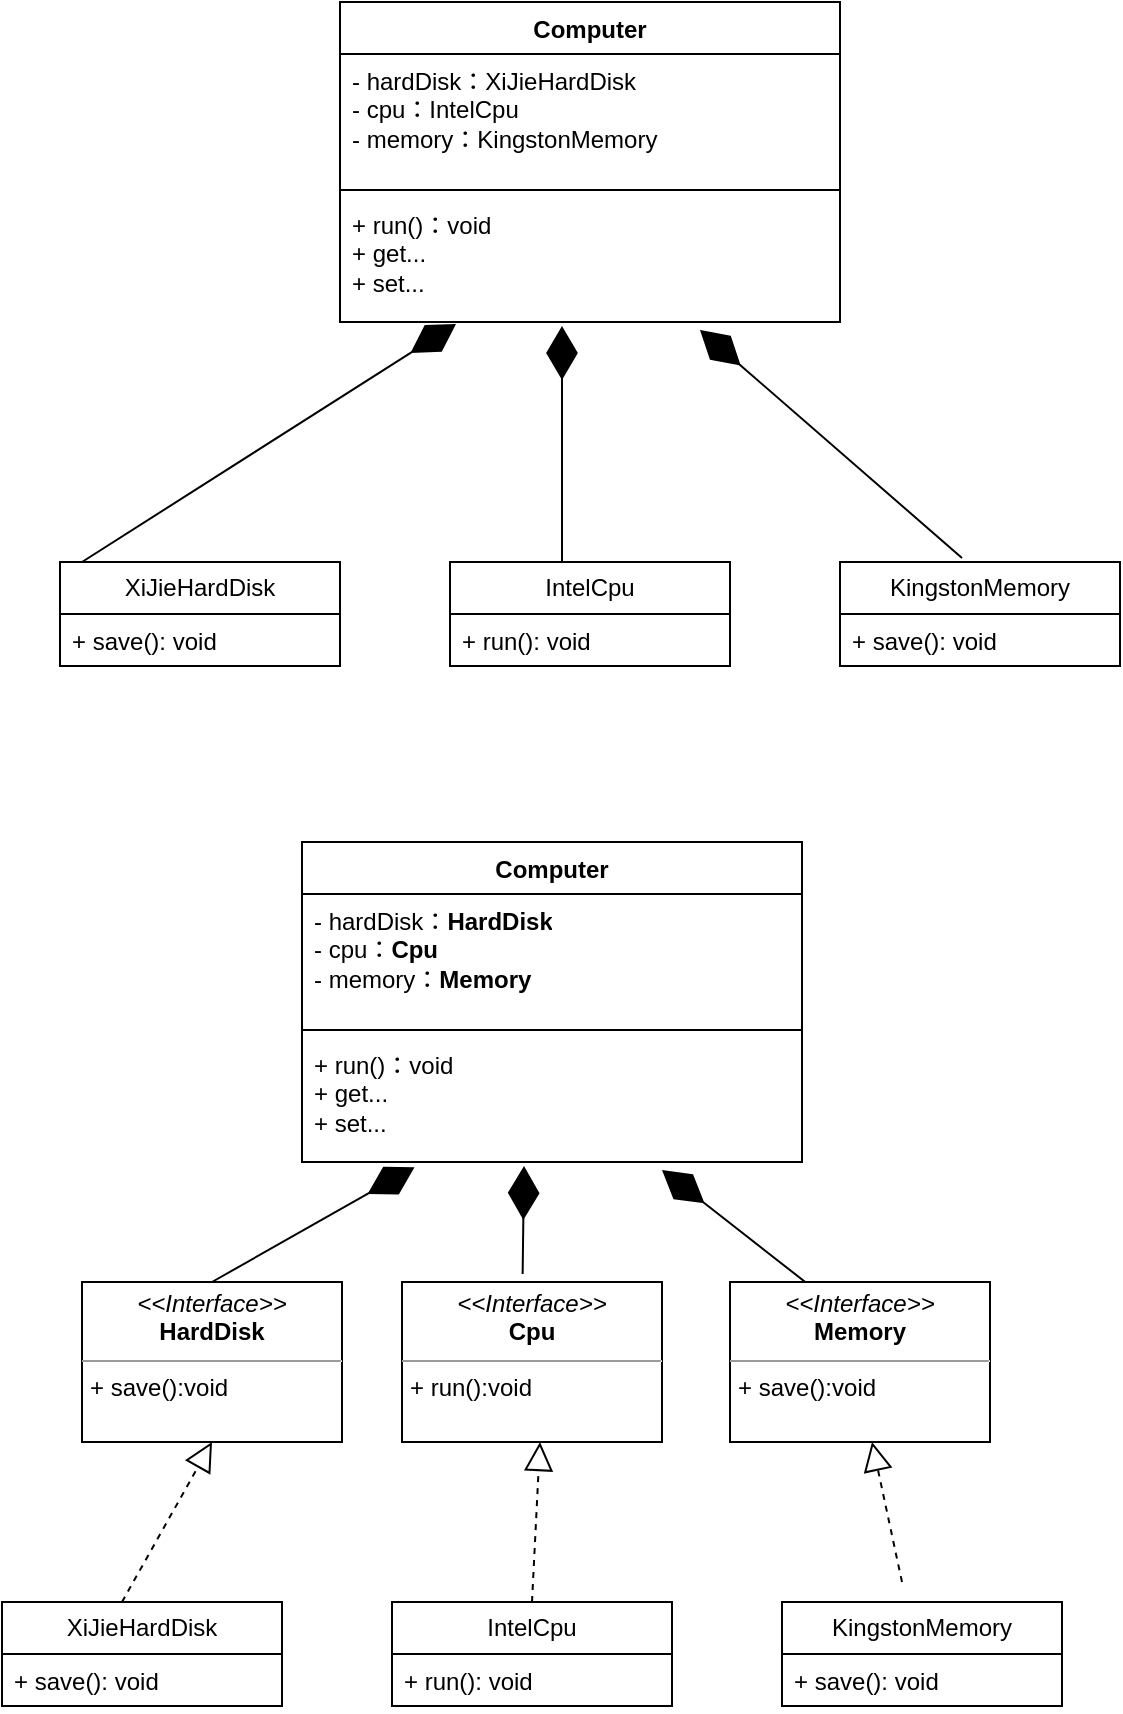<mxfile version="22.1.0" type="github">
  <diagram id="C5RBs43oDa-KdzZeNtuy" name="Page-1">
    <mxGraphModel dx="1688" dy="954" grid="1" gridSize="10" guides="1" tooltips="1" connect="1" arrows="1" fold="1" page="1" pageScale="1" pageWidth="827" pageHeight="1169" math="0" shadow="0">
      <root>
        <mxCell id="WIyWlLk6GJQsqaUBKTNV-0" />
        <mxCell id="WIyWlLk6GJQsqaUBKTNV-1" parent="WIyWlLk6GJQsqaUBKTNV-0" />
        <mxCell id="mGRF8c_bKrWGQUzkSZ0Z-2" value="Computer" style="swimlane;fontStyle=1;align=center;verticalAlign=top;childLayout=stackLayout;horizontal=1;startSize=26;horizontalStack=0;resizeParent=1;resizeParentMax=0;resizeLast=0;collapsible=1;marginBottom=0;whiteSpace=wrap;html=1;" vertex="1" parent="WIyWlLk6GJQsqaUBKTNV-1">
          <mxGeometry x="289" y="180" width="250" height="160" as="geometry">
            <mxRectangle x="120" y="170" width="100" height="30" as="alternateBounds" />
          </mxGeometry>
        </mxCell>
        <mxCell id="mGRF8c_bKrWGQUzkSZ0Z-3" value="- hardDisk：XiJieHardDisk&lt;br&gt;- cpu：IntelCpu&lt;br&gt;- memory：KingstonMemory" style="text;strokeColor=none;fillColor=none;align=left;verticalAlign=top;spacingLeft=4;spacingRight=4;overflow=hidden;rotatable=0;points=[[0,0.5],[1,0.5]];portConstraint=eastwest;whiteSpace=wrap;html=1;" vertex="1" parent="mGRF8c_bKrWGQUzkSZ0Z-2">
          <mxGeometry y="26" width="250" height="64" as="geometry" />
        </mxCell>
        <mxCell id="mGRF8c_bKrWGQUzkSZ0Z-4" value="" style="line;strokeWidth=1;fillColor=none;align=left;verticalAlign=middle;spacingTop=-1;spacingLeft=3;spacingRight=3;rotatable=0;labelPosition=right;points=[];portConstraint=eastwest;strokeColor=inherit;" vertex="1" parent="mGRF8c_bKrWGQUzkSZ0Z-2">
          <mxGeometry y="90" width="250" height="8" as="geometry" />
        </mxCell>
        <mxCell id="mGRF8c_bKrWGQUzkSZ0Z-5" value="+ run()：void&lt;br&gt;+ get...&lt;br&gt;+ set..." style="text;strokeColor=none;fillColor=none;align=left;verticalAlign=top;spacingLeft=4;spacingRight=4;overflow=hidden;rotatable=0;points=[[0,0.5],[1,0.5]];portConstraint=eastwest;whiteSpace=wrap;html=1;" vertex="1" parent="mGRF8c_bKrWGQUzkSZ0Z-2">
          <mxGeometry y="98" width="250" height="62" as="geometry" />
        </mxCell>
        <mxCell id="mGRF8c_bKrWGQUzkSZ0Z-20" value="XiJieHardDisk" style="swimlane;fontStyle=0;childLayout=stackLayout;horizontal=1;startSize=26;fillColor=none;horizontalStack=0;resizeParent=1;resizeParentMax=0;resizeLast=0;collapsible=1;marginBottom=0;whiteSpace=wrap;html=1;" vertex="1" parent="WIyWlLk6GJQsqaUBKTNV-1">
          <mxGeometry x="149" y="460" width="140" height="52" as="geometry" />
        </mxCell>
        <mxCell id="mGRF8c_bKrWGQUzkSZ0Z-22" value="+ save(): void&lt;br&gt;" style="text;strokeColor=none;fillColor=none;align=left;verticalAlign=top;spacingLeft=4;spacingRight=4;overflow=hidden;rotatable=0;points=[[0,0.5],[1,0.5]];portConstraint=eastwest;whiteSpace=wrap;html=1;" vertex="1" parent="mGRF8c_bKrWGQUzkSZ0Z-20">
          <mxGeometry y="26" width="140" height="26" as="geometry" />
        </mxCell>
        <mxCell id="mGRF8c_bKrWGQUzkSZ0Z-25" value="IntelCpu" style="swimlane;fontStyle=0;childLayout=stackLayout;horizontal=1;startSize=26;fillColor=none;horizontalStack=0;resizeParent=1;resizeParentMax=0;resizeLast=0;collapsible=1;marginBottom=0;whiteSpace=wrap;html=1;" vertex="1" parent="WIyWlLk6GJQsqaUBKTNV-1">
          <mxGeometry x="344" y="460" width="140" height="52" as="geometry" />
        </mxCell>
        <mxCell id="mGRF8c_bKrWGQUzkSZ0Z-26" value="+ run(): void" style="text;strokeColor=none;fillColor=none;align=left;verticalAlign=top;spacingLeft=4;spacingRight=4;overflow=hidden;rotatable=0;points=[[0,0.5],[1,0.5]];portConstraint=eastwest;whiteSpace=wrap;html=1;" vertex="1" parent="mGRF8c_bKrWGQUzkSZ0Z-25">
          <mxGeometry y="26" width="140" height="26" as="geometry" />
        </mxCell>
        <mxCell id="mGRF8c_bKrWGQUzkSZ0Z-29" value="KingstonMemory" style="swimlane;fontStyle=0;childLayout=stackLayout;horizontal=1;startSize=26;fillColor=none;horizontalStack=0;resizeParent=1;resizeParentMax=0;resizeLast=0;collapsible=1;marginBottom=0;whiteSpace=wrap;html=1;" vertex="1" parent="WIyWlLk6GJQsqaUBKTNV-1">
          <mxGeometry x="539" y="460" width="140" height="52" as="geometry" />
        </mxCell>
        <mxCell id="mGRF8c_bKrWGQUzkSZ0Z-30" value="+ save(): void&lt;br&gt;" style="text;strokeColor=none;fillColor=none;align=left;verticalAlign=top;spacingLeft=4;spacingRight=4;overflow=hidden;rotatable=0;points=[[0,0.5],[1,0.5]];portConstraint=eastwest;whiteSpace=wrap;html=1;" vertex="1" parent="mGRF8c_bKrWGQUzkSZ0Z-29">
          <mxGeometry y="26" width="140" height="26" as="geometry" />
        </mxCell>
        <mxCell id="mGRF8c_bKrWGQUzkSZ0Z-36" value="" style="endArrow=diamondThin;endFill=1;endSize=24;html=1;rounded=0;entryX=0.232;entryY=1.016;entryDx=0;entryDy=0;entryPerimeter=0;" edge="1" parent="WIyWlLk6GJQsqaUBKTNV-1" target="mGRF8c_bKrWGQUzkSZ0Z-5">
          <mxGeometry width="160" relative="1" as="geometry">
            <mxPoint x="160" y="460" as="sourcePoint" />
            <mxPoint x="320" y="460" as="targetPoint" />
          </mxGeometry>
        </mxCell>
        <mxCell id="mGRF8c_bKrWGQUzkSZ0Z-38" value="" style="endArrow=diamondThin;endFill=1;endSize=24;html=1;rounded=0;entryX=0.444;entryY=1.032;entryDx=0;entryDy=0;entryPerimeter=0;" edge="1" parent="WIyWlLk6GJQsqaUBKTNV-1" target="mGRF8c_bKrWGQUzkSZ0Z-5">
          <mxGeometry width="160" relative="1" as="geometry">
            <mxPoint x="400" y="460" as="sourcePoint" />
            <mxPoint x="587" y="341" as="targetPoint" />
          </mxGeometry>
        </mxCell>
        <mxCell id="mGRF8c_bKrWGQUzkSZ0Z-39" value="" style="endArrow=diamondThin;endFill=1;endSize=24;html=1;rounded=0;entryX=0.72;entryY=1.065;entryDx=0;entryDy=0;entryPerimeter=0;" edge="1" parent="WIyWlLk6GJQsqaUBKTNV-1" target="mGRF8c_bKrWGQUzkSZ0Z-5">
          <mxGeometry width="160" relative="1" as="geometry">
            <mxPoint x="600" y="458" as="sourcePoint" />
            <mxPoint x="600" y="340" as="targetPoint" />
          </mxGeometry>
        </mxCell>
        <mxCell id="mGRF8c_bKrWGQUzkSZ0Z-56" value="Computer" style="swimlane;fontStyle=1;align=center;verticalAlign=top;childLayout=stackLayout;horizontal=1;startSize=26;horizontalStack=0;resizeParent=1;resizeParentMax=0;resizeLast=0;collapsible=1;marginBottom=0;whiteSpace=wrap;html=1;" vertex="1" parent="WIyWlLk6GJQsqaUBKTNV-1">
          <mxGeometry x="270" y="600" width="250" height="160" as="geometry">
            <mxRectangle x="120" y="170" width="100" height="30" as="alternateBounds" />
          </mxGeometry>
        </mxCell>
        <mxCell id="mGRF8c_bKrWGQUzkSZ0Z-57" value="- hardDisk：&lt;b style=&quot;border-color: var(--border-color); text-align: center;&quot;&gt;HardDisk&lt;/b&gt;&lt;br&gt;- cpu：&lt;b style=&quot;border-color: var(--border-color); text-align: center;&quot;&gt;Cpu&lt;/b&gt;&lt;br&gt;- memory：&lt;b style=&quot;border-color: var(--border-color); text-align: center;&quot;&gt;Memory&lt;br&gt;&lt;br&gt;&lt;/b&gt;" style="text;strokeColor=none;fillColor=none;align=left;verticalAlign=top;spacingLeft=4;spacingRight=4;overflow=hidden;rotatable=0;points=[[0,0.5],[1,0.5]];portConstraint=eastwest;whiteSpace=wrap;html=1;" vertex="1" parent="mGRF8c_bKrWGQUzkSZ0Z-56">
          <mxGeometry y="26" width="250" height="64" as="geometry" />
        </mxCell>
        <mxCell id="mGRF8c_bKrWGQUzkSZ0Z-58" value="" style="line;strokeWidth=1;fillColor=none;align=left;verticalAlign=middle;spacingTop=-1;spacingLeft=3;spacingRight=3;rotatable=0;labelPosition=right;points=[];portConstraint=eastwest;strokeColor=inherit;" vertex="1" parent="mGRF8c_bKrWGQUzkSZ0Z-56">
          <mxGeometry y="90" width="250" height="8" as="geometry" />
        </mxCell>
        <mxCell id="mGRF8c_bKrWGQUzkSZ0Z-59" value="+ run()：void&lt;br&gt;+ get...&lt;br&gt;+ set..." style="text;strokeColor=none;fillColor=none;align=left;verticalAlign=top;spacingLeft=4;spacingRight=4;overflow=hidden;rotatable=0;points=[[0,0.5],[1,0.5]];portConstraint=eastwest;whiteSpace=wrap;html=1;" vertex="1" parent="mGRF8c_bKrWGQUzkSZ0Z-56">
          <mxGeometry y="98" width="250" height="62" as="geometry" />
        </mxCell>
        <mxCell id="mGRF8c_bKrWGQUzkSZ0Z-60" value="XiJieHardDisk" style="swimlane;fontStyle=0;childLayout=stackLayout;horizontal=1;startSize=26;fillColor=none;horizontalStack=0;resizeParent=1;resizeParentMax=0;resizeLast=0;collapsible=1;marginBottom=0;whiteSpace=wrap;html=1;" vertex="1" parent="WIyWlLk6GJQsqaUBKTNV-1">
          <mxGeometry x="120" y="980" width="140" height="52" as="geometry" />
        </mxCell>
        <mxCell id="mGRF8c_bKrWGQUzkSZ0Z-61" value="+ save(): void&lt;br&gt;" style="text;strokeColor=none;fillColor=none;align=left;verticalAlign=top;spacingLeft=4;spacingRight=4;overflow=hidden;rotatable=0;points=[[0,0.5],[1,0.5]];portConstraint=eastwest;whiteSpace=wrap;html=1;" vertex="1" parent="mGRF8c_bKrWGQUzkSZ0Z-60">
          <mxGeometry y="26" width="140" height="26" as="geometry" />
        </mxCell>
        <mxCell id="mGRF8c_bKrWGQUzkSZ0Z-62" value="IntelCpu" style="swimlane;fontStyle=0;childLayout=stackLayout;horizontal=1;startSize=26;fillColor=none;horizontalStack=0;resizeParent=1;resizeParentMax=0;resizeLast=0;collapsible=1;marginBottom=0;whiteSpace=wrap;html=1;" vertex="1" parent="WIyWlLk6GJQsqaUBKTNV-1">
          <mxGeometry x="315" y="980" width="140" height="52" as="geometry" />
        </mxCell>
        <mxCell id="mGRF8c_bKrWGQUzkSZ0Z-63" value="+ run(): void" style="text;strokeColor=none;fillColor=none;align=left;verticalAlign=top;spacingLeft=4;spacingRight=4;overflow=hidden;rotatable=0;points=[[0,0.5],[1,0.5]];portConstraint=eastwest;whiteSpace=wrap;html=1;" vertex="1" parent="mGRF8c_bKrWGQUzkSZ0Z-62">
          <mxGeometry y="26" width="140" height="26" as="geometry" />
        </mxCell>
        <mxCell id="mGRF8c_bKrWGQUzkSZ0Z-64" value="KingstonMemory" style="swimlane;fontStyle=0;childLayout=stackLayout;horizontal=1;startSize=26;fillColor=none;horizontalStack=0;resizeParent=1;resizeParentMax=0;resizeLast=0;collapsible=1;marginBottom=0;whiteSpace=wrap;html=1;" vertex="1" parent="WIyWlLk6GJQsqaUBKTNV-1">
          <mxGeometry x="510" y="980" width="140" height="52" as="geometry" />
        </mxCell>
        <mxCell id="mGRF8c_bKrWGQUzkSZ0Z-65" value="+ save(): void&lt;br&gt;" style="text;strokeColor=none;fillColor=none;align=left;verticalAlign=top;spacingLeft=4;spacingRight=4;overflow=hidden;rotatable=0;points=[[0,0.5],[1,0.5]];portConstraint=eastwest;whiteSpace=wrap;html=1;" vertex="1" parent="mGRF8c_bKrWGQUzkSZ0Z-64">
          <mxGeometry y="26" width="140" height="26" as="geometry" />
        </mxCell>
        <mxCell id="mGRF8c_bKrWGQUzkSZ0Z-67" value="" style="endArrow=diamondThin;endFill=1;endSize=24;html=1;rounded=0;entryX=0.444;entryY=1.032;entryDx=0;entryDy=0;entryPerimeter=0;exitX=0.464;exitY=-0.05;exitDx=0;exitDy=0;exitPerimeter=0;" edge="1" parent="WIyWlLk6GJQsqaUBKTNV-1" target="mGRF8c_bKrWGQUzkSZ0Z-59" source="mGRF8c_bKrWGQUzkSZ0Z-72">
          <mxGeometry width="160" relative="1" as="geometry">
            <mxPoint x="381" y="880" as="sourcePoint" />
            <mxPoint x="568" y="761" as="targetPoint" />
          </mxGeometry>
        </mxCell>
        <mxCell id="mGRF8c_bKrWGQUzkSZ0Z-68" value="" style="endArrow=diamondThin;endFill=1;endSize=24;html=1;rounded=0;entryX=0.72;entryY=1.065;entryDx=0;entryDy=0;entryPerimeter=0;exitX=0.432;exitY=0.013;exitDx=0;exitDy=0;exitPerimeter=0;" edge="1" parent="WIyWlLk6GJQsqaUBKTNV-1" target="mGRF8c_bKrWGQUzkSZ0Z-59" source="mGRF8c_bKrWGQUzkSZ0Z-74">
          <mxGeometry width="160" relative="1" as="geometry">
            <mxPoint x="581" y="878" as="sourcePoint" />
            <mxPoint x="581" y="760" as="targetPoint" />
            <Array as="points">
              <mxPoint x="560" y="850" />
            </Array>
          </mxGeometry>
        </mxCell>
        <mxCell id="mGRF8c_bKrWGQUzkSZ0Z-70" value="" style="endArrow=diamondThin;endFill=1;endSize=24;html=1;rounded=0;entryX=0.225;entryY=1.043;entryDx=0;entryDy=0;entryPerimeter=0;exitX=0.5;exitY=0;exitDx=0;exitDy=0;" edge="1" parent="WIyWlLk6GJQsqaUBKTNV-1" source="mGRF8c_bKrWGQUzkSZ0Z-71" target="mGRF8c_bKrWGQUzkSZ0Z-59">
          <mxGeometry width="160" relative="1" as="geometry">
            <mxPoint x="141" y="880" as="sourcePoint" />
            <mxPoint x="174.52" y="860.8" as="targetPoint" />
          </mxGeometry>
        </mxCell>
        <mxCell id="mGRF8c_bKrWGQUzkSZ0Z-71" value="&lt;p style=&quot;margin:0px;margin-top:4px;text-align:center;&quot;&gt;&lt;i&gt;&amp;lt;&amp;lt;Interface&amp;gt;&amp;gt;&lt;/i&gt;&lt;br&gt;&lt;b&gt;HardDisk&lt;/b&gt;&lt;/p&gt;&lt;hr size=&quot;1&quot;&gt;&lt;p style=&quot;margin:0px;margin-left:4px;&quot;&gt;+ save():void&lt;/p&gt;" style="verticalAlign=top;align=left;overflow=fill;fontSize=12;fontFamily=Helvetica;html=1;whiteSpace=wrap;" vertex="1" parent="WIyWlLk6GJQsqaUBKTNV-1">
          <mxGeometry x="160" y="820" width="130" height="80" as="geometry" />
        </mxCell>
        <mxCell id="mGRF8c_bKrWGQUzkSZ0Z-72" value="&lt;p style=&quot;margin:0px;margin-top:4px;text-align:center;&quot;&gt;&lt;i&gt;&amp;lt;&amp;lt;Interface&amp;gt;&amp;gt;&lt;/i&gt;&lt;br&gt;&lt;b&gt;Cpu&lt;/b&gt;&lt;/p&gt;&lt;hr size=&quot;1&quot;&gt;&lt;p style=&quot;margin:0px;margin-left:4px;&quot;&gt;+ run():void&lt;/p&gt;" style="verticalAlign=top;align=left;overflow=fill;fontSize=12;fontFamily=Helvetica;html=1;whiteSpace=wrap;" vertex="1" parent="WIyWlLk6GJQsqaUBKTNV-1">
          <mxGeometry x="320" y="820" width="130" height="80" as="geometry" />
        </mxCell>
        <mxCell id="mGRF8c_bKrWGQUzkSZ0Z-74" value="&lt;p style=&quot;margin:0px;margin-top:4px;text-align:center;&quot;&gt;&lt;i&gt;&amp;lt;&amp;lt;Interface&amp;gt;&amp;gt;&lt;b&gt;&lt;br&gt;&lt;/b&gt;&lt;/i&gt;&lt;b&gt;Memory&lt;/b&gt;&lt;/p&gt;&lt;hr size=&quot;1&quot;&gt;&lt;p style=&quot;margin:0px;margin-left:4px;&quot;&gt;+ save():void&lt;/p&gt;" style="verticalAlign=top;align=left;overflow=fill;fontSize=12;fontFamily=Helvetica;html=1;whiteSpace=wrap;" vertex="1" parent="WIyWlLk6GJQsqaUBKTNV-1">
          <mxGeometry x="484" y="820" width="130" height="80" as="geometry" />
        </mxCell>
        <mxCell id="mGRF8c_bKrWGQUzkSZ0Z-75" value="" style="endArrow=block;dashed=1;endFill=0;endSize=12;html=1;rounded=0;exitX=0.5;exitY=0;exitDx=0;exitDy=0;entryX=0.5;entryY=1;entryDx=0;entryDy=0;" edge="1" parent="WIyWlLk6GJQsqaUBKTNV-1" target="mGRF8c_bKrWGQUzkSZ0Z-71">
          <mxGeometry width="160" relative="1" as="geometry">
            <mxPoint x="180" y="980.0" as="sourcePoint" />
            <mxPoint x="334" y="950" as="targetPoint" />
          </mxGeometry>
        </mxCell>
        <mxCell id="mGRF8c_bKrWGQUzkSZ0Z-76" value="" style="endArrow=block;dashed=1;endFill=0;endSize=12;html=1;rounded=0;entryX=0.5;entryY=1;entryDx=0;entryDy=0;exitX=0.5;exitY=0;exitDx=0;exitDy=0;" edge="1" parent="WIyWlLk6GJQsqaUBKTNV-1" source="mGRF8c_bKrWGQUzkSZ0Z-62">
          <mxGeometry width="160" relative="1" as="geometry">
            <mxPoint x="380" y="970" as="sourcePoint" />
            <mxPoint x="389" y="900" as="targetPoint" />
          </mxGeometry>
        </mxCell>
        <mxCell id="mGRF8c_bKrWGQUzkSZ0Z-77" value="" style="endArrow=block;dashed=1;endFill=0;endSize=12;html=1;rounded=0;entryX=0.5;entryY=1;entryDx=0;entryDy=0;" edge="1" parent="WIyWlLk6GJQsqaUBKTNV-1">
          <mxGeometry width="160" relative="1" as="geometry">
            <mxPoint x="570" y="970" as="sourcePoint" />
            <mxPoint x="555" y="900" as="targetPoint" />
          </mxGeometry>
        </mxCell>
      </root>
    </mxGraphModel>
  </diagram>
</mxfile>
